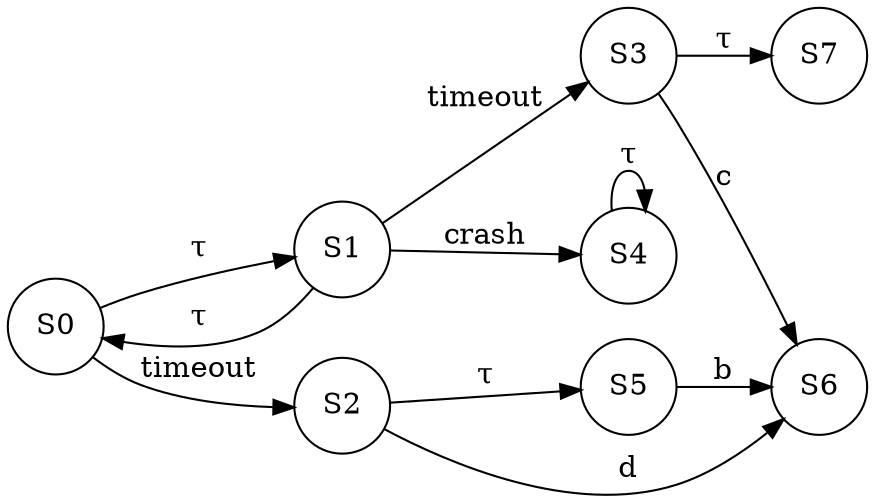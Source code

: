 digraph LTS {
  rankdir=LR;
  node [shape=circle];

  S0 -> S1 [label="τ"];
  S0 -> S2 [label="timeout"];

  S1 -> S0 [label="τ"];
  S1 -> S3 [label="timeout"];
  S1 -> S4 [label="crash"];

  S2 -> S5 [label="τ"];
  S2 -> S6 [label="d"];

  S3 -> S7 [label="τ"];
  S3 -> S6 [label="c"];

  S4 -> S4 [label="τ"];

  S5 -> S6 [label="b"];
}
